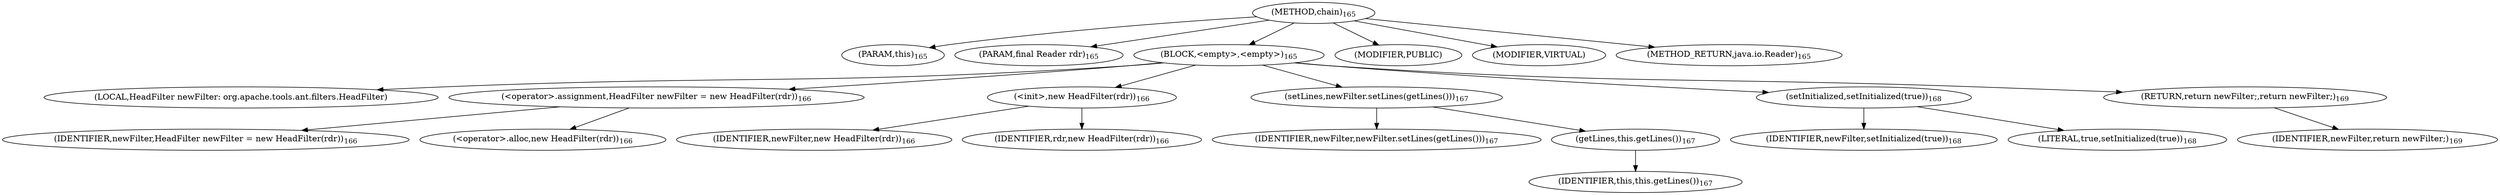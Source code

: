 digraph "chain" {  
"128" [label = <(METHOD,chain)<SUB>165</SUB>> ]
"16" [label = <(PARAM,this)<SUB>165</SUB>> ]
"129" [label = <(PARAM,final Reader rdr)<SUB>165</SUB>> ]
"130" [label = <(BLOCK,&lt;empty&gt;,&lt;empty&gt;)<SUB>165</SUB>> ]
"14" [label = <(LOCAL,HeadFilter newFilter: org.apache.tools.ant.filters.HeadFilter)> ]
"131" [label = <(&lt;operator&gt;.assignment,HeadFilter newFilter = new HeadFilter(rdr))<SUB>166</SUB>> ]
"132" [label = <(IDENTIFIER,newFilter,HeadFilter newFilter = new HeadFilter(rdr))<SUB>166</SUB>> ]
"133" [label = <(&lt;operator&gt;.alloc,new HeadFilter(rdr))<SUB>166</SUB>> ]
"134" [label = <(&lt;init&gt;,new HeadFilter(rdr))<SUB>166</SUB>> ]
"13" [label = <(IDENTIFIER,newFilter,new HeadFilter(rdr))<SUB>166</SUB>> ]
"135" [label = <(IDENTIFIER,rdr,new HeadFilter(rdr))<SUB>166</SUB>> ]
"136" [label = <(setLines,newFilter.setLines(getLines()))<SUB>167</SUB>> ]
"137" [label = <(IDENTIFIER,newFilter,newFilter.setLines(getLines()))<SUB>167</SUB>> ]
"138" [label = <(getLines,this.getLines())<SUB>167</SUB>> ]
"15" [label = <(IDENTIFIER,this,this.getLines())<SUB>167</SUB>> ]
"139" [label = <(setInitialized,setInitialized(true))<SUB>168</SUB>> ]
"140" [label = <(IDENTIFIER,newFilter,setInitialized(true))<SUB>168</SUB>> ]
"141" [label = <(LITERAL,true,setInitialized(true))<SUB>168</SUB>> ]
"142" [label = <(RETURN,return newFilter;,return newFilter;)<SUB>169</SUB>> ]
"143" [label = <(IDENTIFIER,newFilter,return newFilter;)<SUB>169</SUB>> ]
"144" [label = <(MODIFIER,PUBLIC)> ]
"145" [label = <(MODIFIER,VIRTUAL)> ]
"146" [label = <(METHOD_RETURN,java.io.Reader)<SUB>165</SUB>> ]
  "128" -> "16" 
  "128" -> "129" 
  "128" -> "130" 
  "128" -> "144" 
  "128" -> "145" 
  "128" -> "146" 
  "130" -> "14" 
  "130" -> "131" 
  "130" -> "134" 
  "130" -> "136" 
  "130" -> "139" 
  "130" -> "142" 
  "131" -> "132" 
  "131" -> "133" 
  "134" -> "13" 
  "134" -> "135" 
  "136" -> "137" 
  "136" -> "138" 
  "138" -> "15" 
  "139" -> "140" 
  "139" -> "141" 
  "142" -> "143" 
}
